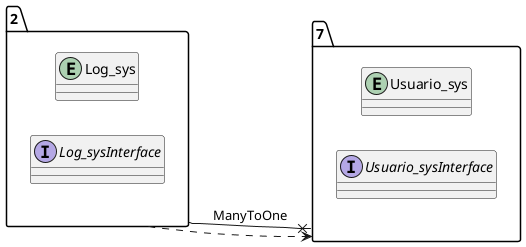 @startuml 
allow_mixing
left to right direction
package "2"{
entity Log_sys
interface Log_sysInterface

}
package "7"{
entity Usuario_sys
interface Usuario_sysInterface

}
"2" --x "7":ManyToOne
"2" ..> "7"
@enduml